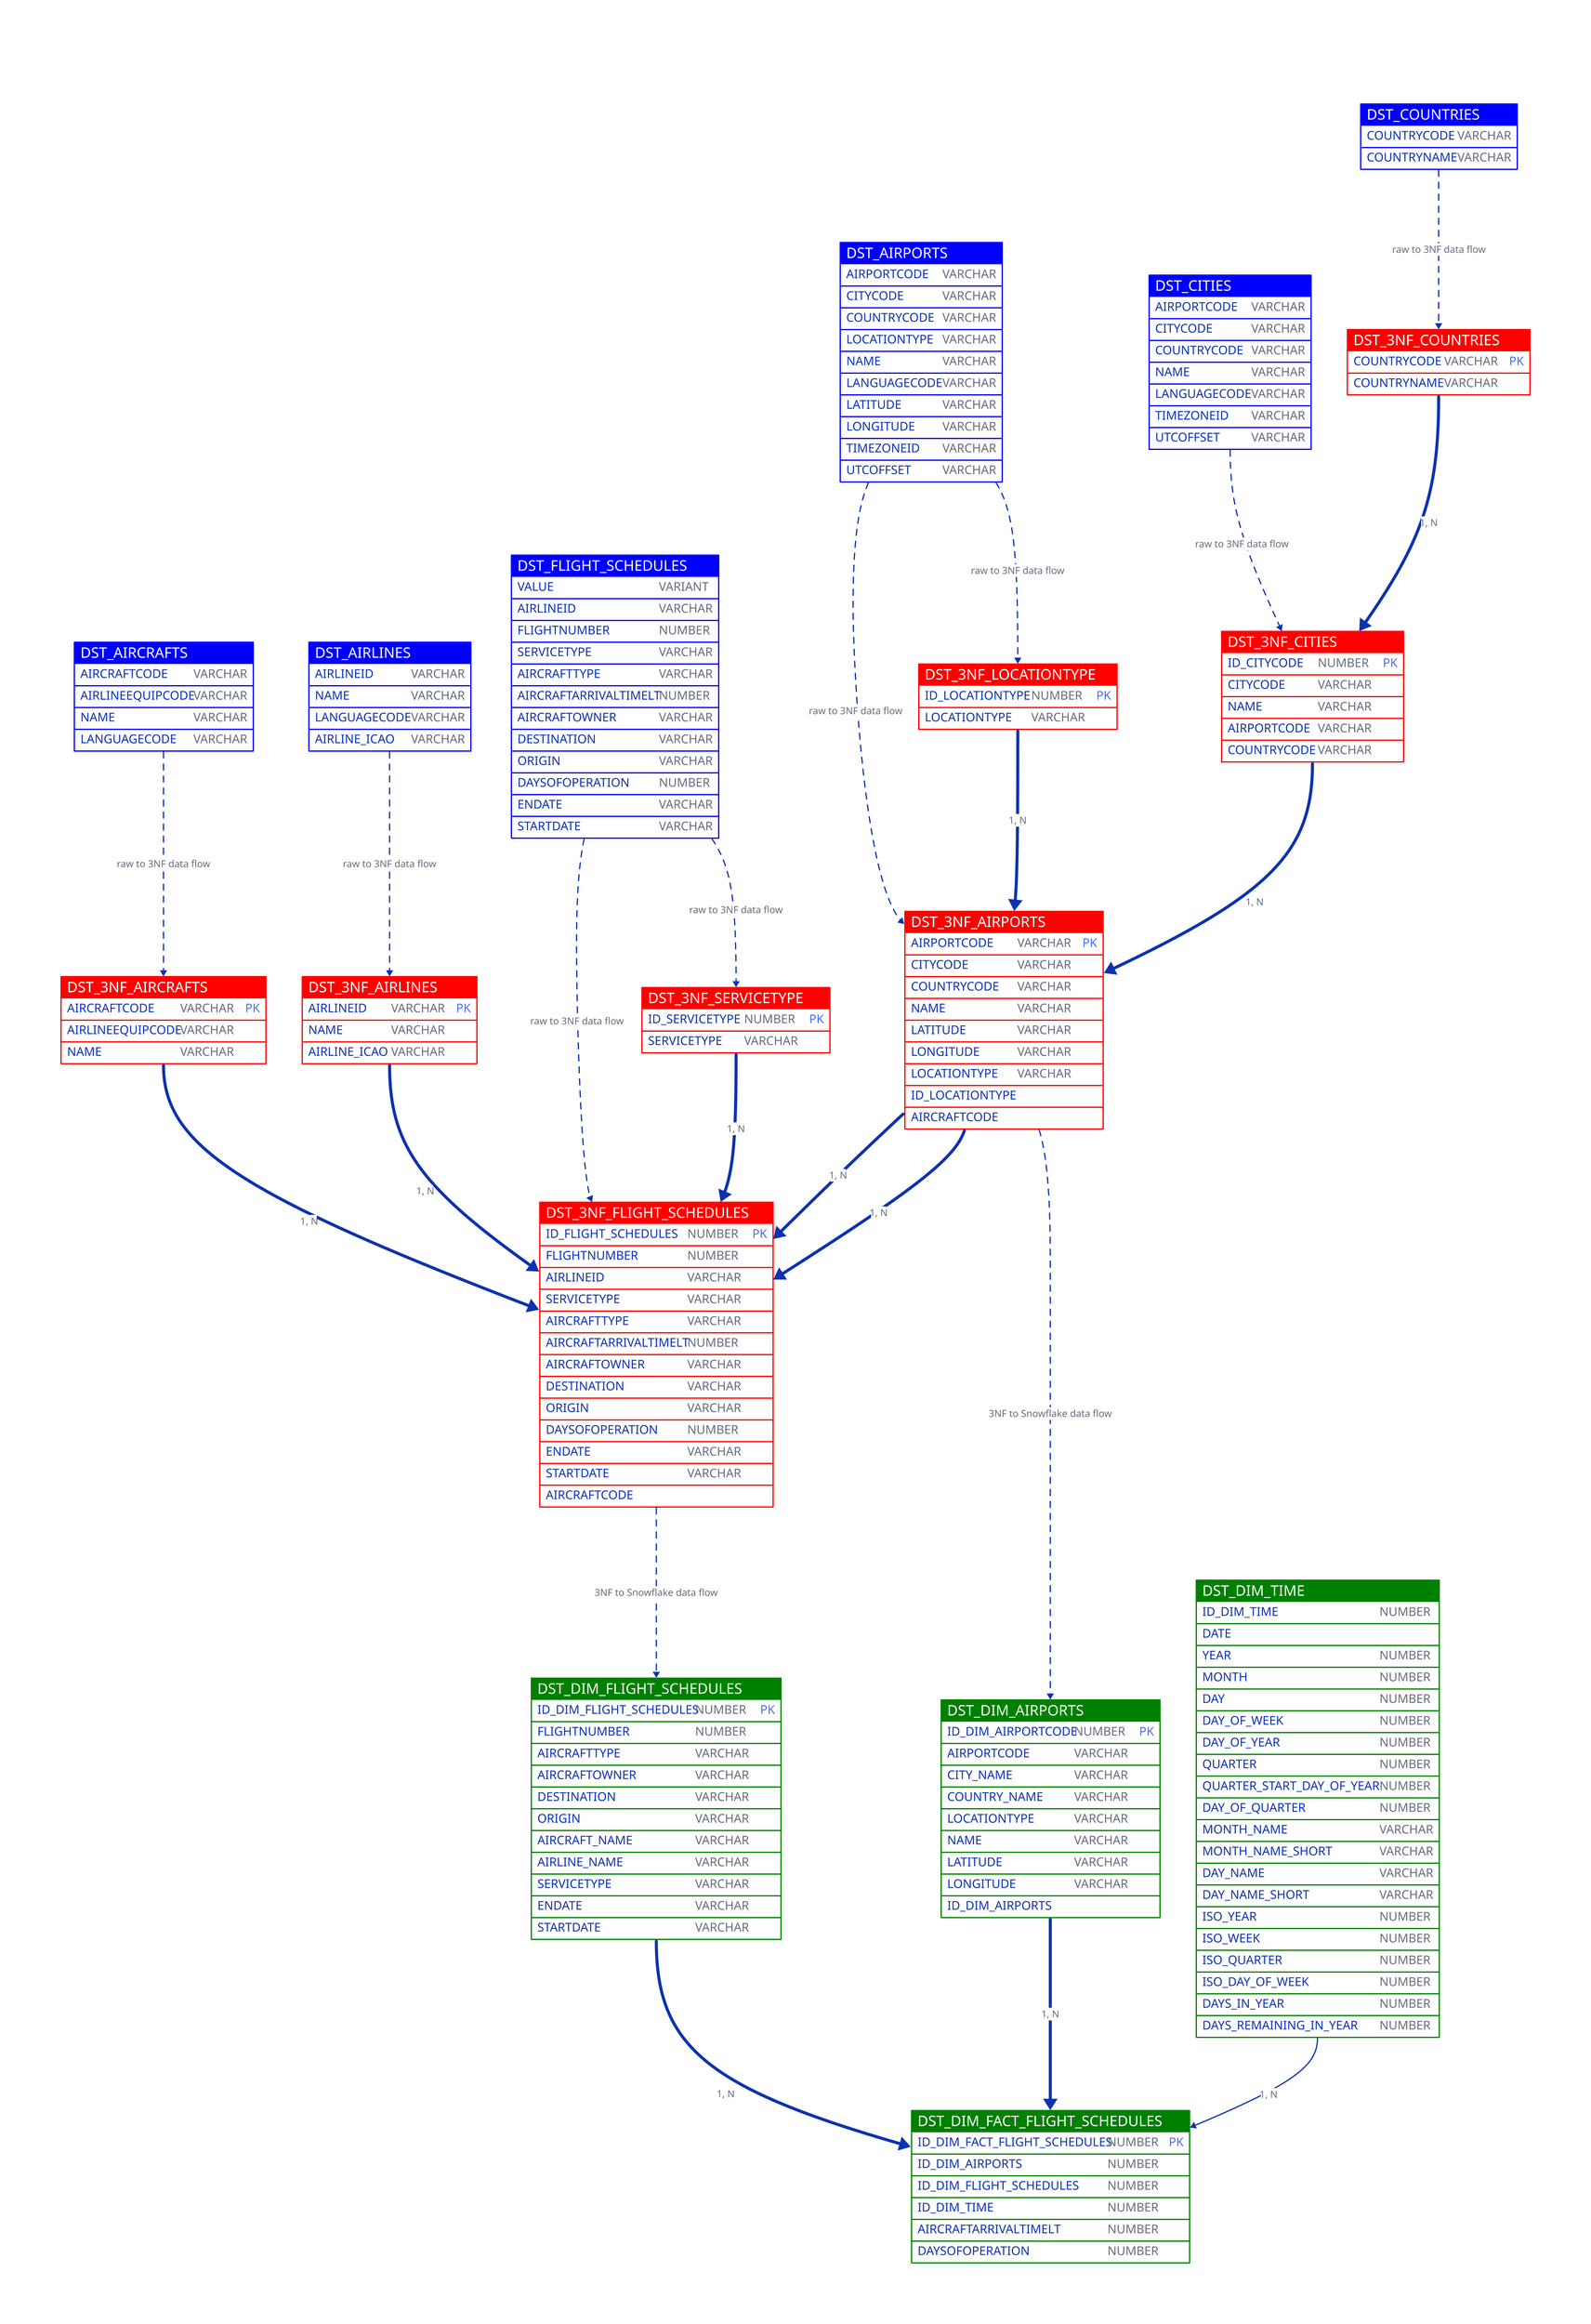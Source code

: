title: |md
  # 'RAW DATA - 3NF DATA MODEL - SNOWFLAKE' DATA MODEL PIPELINE
| { near: top-center }

#RAW DATA TABLES: {

    DST_AIRCRAFTS: {
        shape: sql_table
        style: {fill: blue}
        AIRCRAFTCODE: VARCHAR 
        AIRLINEEQUIPCODE: VARCHAR
        NAME: VARCHAR
        LANGUAGECODE: VARCHAR
    }

    DST_AIRLINES: {
        shape: sql_table
        style: {fill: blue}
        AIRLINEID: VARCHAR 
        NAME: VARCHAR
        LANGUAGECODE: VARCHAR
		AIRLINE_ICAO: VARCHAR
    }
	
    DST_AIRPORTS: {
        shape: sql_table
        style: {fill: blue}
        AIRPORTCODE: VARCHAR 
        CITYCODE: VARCHAR
        COUNTRYCODE: VARCHAR
        LOCATIONTYPE: VARCHAR
		NAME: VARCHAR
		LANGUAGECODE: VARCHAR
		LATITUDE: VARCHAR
		LONGITUDE: VARCHAR
		TIMEZONEID: VARCHAR
		UTCOFFSET: VARCHAR
    }
	
    DST_CITIES: {
        shape: sql_table
        style: {fill: blue}
        AIRPORTCODE: VARCHAR 
        CITYCODE: VARCHAR
		COUNTRYCODE: VARCHAR
        NAME: VARCHAR
        LANGUAGECODE: VARCHAR
		TIMEZONEID: VARCHAR
		UTCOFFSET: VARCHAR
    }
	
    DST_COUNTRIES: {
        shape: sql_table
        style: {fill: blue}
        COUNTRYCODE: VARCHAR 
        COUNTRYNAME: VARCHAR
    }	
	
    DST_FLIGHT_SCHEDULES: {
        shape: sql_table
        style: {fill: blue}
        VALUE: VARIANT 
        AIRLINEID: VARCHAR
		FLIGHTNUMBER: NUMBER
        SERVICETYPE: VARCHAR
        AIRCRAFTTYPE: VARCHAR
		AIRCRAFTARRIVALTIMELT: NUMBER
		AIRCRAFTOWNER: VARCHAR
		DESTINATION: VARCHAR
		ORIGIN: VARCHAR
		DAYSOFOPERATION: NUMBER
		ENDATE: VARCHAR
		STARTDATE: VARCHAR
    }	    
#}

#3NF DATA MODEL: {

    DST_3NF_AIRCRAFTS: {
        shape: sql_table
        style: {fill: red}
        AIRCRAFTCODE: VARCHAR {constraint: [primary_key]}
        AIRLINEEQUIPCODE: VARCHAR
        NAME: VARCHAR
    }

    DST_3NF_AIRLINES: {
        shape: sql_table
        style: {fill: red}
        AIRLINEID: VARCHAR {constraint: [primary_key]}
        NAME: VARCHAR
		AIRLINE_ICAO: VARCHAR
    }
	
    DST_3NF_AIRPORTS: {
        shape: sql_table
        style: {fill: red}
        AIRPORTCODE: VARCHAR {constraint: [primary_key]}
        CITYCODE: VARCHAR
        COUNTRYCODE: VARCHAR
		NAME: VARCHAR
		LATITUDE: VARCHAR
		LONGITUDE: VARCHAR
		LOCATIONTYPE: VARCHAR
    }
	
    DST_3NF_CITIES: {
        shape: sql_table
        style: {fill: red}
		ID_CITYCODE: NUMBER {constraint: [primary_key]}
		CITYCODE: VARCHAR
        NAME: VARCHAR
        AIRPORTCODE: VARCHAR
		COUNTRYCODE: VARCHAR
    }
	
    DST_3NF_COUNTRIES: {
        shape: sql_table
        style: {fill: red}
        COUNTRYCODE: VARCHAR {constraint: [primary_key]}
        COUNTRYNAME: VARCHAR
    }	
	
    DST_3NF_FLIGHT_SCHEDULES: {
        shape: sql_table
        style: {fill: red}
        ID_FLIGHT_SCHEDULES: NUMBER {constraint: [primary_key]}
		FLIGHTNUMBER: NUMBER
		AIRLINEID: VARCHAR
        SERVICETYPE: VARCHAR
        AIRCRAFTTYPE: VARCHAR
		AIRCRAFTARRIVALTIMELT: NUMBER
		AIRCRAFTOWNER: VARCHAR
		DESTINATION: VARCHAR
		ORIGIN: VARCHAR
		DAYSOFOPERATION: NUMBER
		ENDATE: VARCHAR
		STARTDATE: VARCHAR
    }	
	
	DST_3NF_LOCATIONTYPE: {
		shape: sql_table
		style: {fill: red}
		ID_LOCATIONTYPE: NUMBER {constraint: [primary_key]}
		LOCATIONTYPE: VARCHAR
	}
	
	DST_3NF_SERVICETYPE: {
		shape: sql_table
		style: {fill: red}
		ID_SERVICETYPE: NUMBER {constraint: [primary_key]}
		SERVICETYPE: VARCHAR
	}	
	
     
	DST_3NF_LOCATIONTYPE.ID_LOCATIONTYPE -> DST_3NF_AIRPORTS.ID_LOCATIONTYPE: 1, N {style.stroke-width:5}
	DST_3NF_SERVICETYPE.ID_SERVICETYPE -> DST_3NF_FLIGHT_SCHEDULES.SERVICETYPE:1, N {style.stroke-width:5}
	DST_3NF_COUNTRIES.COUNTRYCODE -> DST_3NF_CITIES.COUNTRYCODE: 1, N {style.stroke-width:5}
	DST_3NF_CITIES.CITYCODE -> DST_3NF_AIRPORTS.CITYCODE: 1, N {style.stroke-width:5}
	DST_3NF_AIRLINES.AIRLINEID -> DST_3NF_FLIGHT_SCHEDULES.AIRLINEID: 1, N {style.stroke-width:5}
	DST_3NF_AIRCRAFTS.AIRCRAFTCODE -> DST_3NF_FLIGHT_SCHEDULES.AIRCRAFTCODE: 1, N {style.stroke-width:5}
	DST_3NF_AIRPORTS.AIRCRAFTCODE -> DST_3NF_FLIGHT_SCHEDULES.ORIGIN: 1, N {style.stroke-width:5}
	DST_3NF_AIRPORTS.AIRCRAFTCODE -> DST_3NF_FLIGHT_SCHEDULES.DESTINATION: 1, N {style.stroke-width:5}
	   
#}

#SNOWFLAKE DATA MODEL: {

    DST_DIM_AIRPORTS: {
        shape: sql_table
        style: {fill: green}
		ID_DIM_AIRPORTCODE: NUMBER {constraint: [primary_key]}
        AIRPORTCODE: VARCHAR 
		CITY_NAME: VARCHAR
		COUNTRY_NAME: VARCHAR
		LOCATIONTYPE: VARCHAR
		NAME: VARCHAR	
		LATITUDE: VARCHAR
		LONGITUDE: VARCHAR
		
    }
	
	
    DST_DIM_FLIGHT_SCHEDULES: {
        shape: sql_table
        style: {fill: green}
		ID_DIM_FLIGHT_SCHEDULES: NUMBER {constraint: [primary_key]}
		FLIGHTNUMBER: NUMBER
		AIRCRAFTTYPE: VARCHAR		
		AIRCRAFTOWNER: VARCHAR
		DESTINATION: VARCHAR
		ORIGIN: VARCHAR		
		AIRCRAFT_NAME: VARCHAR
		AIRLINE_NAME: VARCHAR
		SERVICETYPE: VARCHAR
		ENDATE: VARCHAR
		STARTDATE: VARCHAR
    }	
	
	DST_DIM_FACT_FLIGHT_SCHEDULES: {
		shape: sql_table
        style: {fill: green}
		ID_DIM_FACT_FLIGHT_SCHEDULES: NUMBER {constraint: [primary_key]}
		ID_DIM_AIRPORTS: NUMBER
		ID_DIM_FLIGHT_SCHEDULES: NUMBER
		ID_DIM_TIME: NUMBER
		AIRCRAFTARRIVALTIMELT: NUMBER
		DAYSOFOPERATION: NUMBER
	}
	
	DST_DIM_TIME: {
		shape: sql_table
        style: {fill: green}
		ID_DIM_TIME: NUMBER
		DATE: DATE
		YEAR: NUMBER
		MONTH: NUMBER
		DAY: NUMBER
		DAY_OF_WEEK: NUMBER
		DAY_OF_YEAR: NUMBER
		QUARTER: NUMBER
		QUARTER_START_DAY_OF_YEAR: NUMBER
		DAY_OF_QUARTER: NUMBER
		MONTH_NAME: VARCHAR
		MONTH_NAME_SHORT: VARCHAR
		DAY_NAME: VARCHAR
		DAY_NAME_SHORT: VARCHAR
		ISO_YEAR: NUMBER
		ISO_WEEK: NUMBER
		ISO_QUARTER: NUMBER
		ISO_DAY_OF_WEEK: NUMBER
		DAYS_IN_YEAR: NUMBER
		DAYS_REMAINING_IN_YEAR: NUMBER
	
	}
    
	
    
    #generic fact_table
    #countries.id_country -> generic_fact_table.id_country: 1,n  
	#DST_DIM_AIRCRAFTS.ID_DIM_AIRCRAFTS -> DST_DIM_FACT_FLIGHT_SCHEDULES.ID_DIM_AIRCRAFTS: 1, N {style.stroke-width:5}
	#DST_DIM_AIRLINES.ID_DIM_AIRLINES -> DST_DIM_FACT_FLIGHT_SCHEDULES.ID_DIM_AIRLINES: 1, N {style.stroke-width:5}
	DST_DIM_AIRPORTS.ID_DIM_AIRPORTS -> DST_DIM_FACT_FLIGHT_SCHEDULES.ID_DIM_AIRPORTS: 1, N {style.stroke-width:5}
	#DST_DIM_SERVICETYPE.ID_DIM_SERVICETYPE -> DST_DIM_FACT_FLIGHT_SCHEDULES.ID_DIM_SERVICETYPE: 1,N {style.stroke-width:5}
	DST_DIM_FLIGHT_SCHEDULES.ID_DIM_FLIGHT_SCHEDULES -> DST_DIM_FACT_FLIGHT_SCHEDULES.ID_DIM_FLIGHT_SCHEDULES:1, N {style.stroke-width:5}
	DST_DIM_TIME.ID_DIM_TIME -> DST_DIM_FACT_FLIGHT_SCHEDULES.ID_DIM_TIME:1, N
	#DST_DIM_CITIES.ID_DIM_CITIES -> DST_DIM_FACT_FLIGHT_SCHEDULES.ID_DIM_CITIES: 1,N {style.stroke-width:5}
	#DST_DIM_COUNTRIES.ID_DIM_COUNTRIES -> DST_DIM_FACT_FLIGHT_SCHEDULES.ID_DIM_COUNTRIES:1, N {style.stroke-width:5}
	#DST_DIM_LOCATIONTYPE.ID_DIM_LOCATIONTYPE -> DST_DIM_FACT_FLIGHT_SCHEDULES.ID_DIM_LOCATIONTYPE:1, N {style.stroke-width:5}
	  
#}


DST_AIRCRAFTS --> DST_3NF_AIRCRAFTS : raw to 3NF data flow {style.animated:true}
DST_AIRLINES --> DST_3NF_AIRLINES: raw to 3NF data flow {style.animated: true}
DST_COUNTRIES --> DST_3NF_COUNTRIES: raw to 3NF data flow {style.animated: true}
DST_CITIES --> DST_3NF_CITIES: raw to 3NF data flow {style.animated: true}
DST_AIRPORTS --> DST_3NF_AIRPORTS: raw to 3NF data flow {style.animated: true}
DST_AIRPORTS --> DST_3NF_LOCATIONTYPE: raw to 3NF data flow {style.animated: true}
DST_FLIGHT_SCHEDULES --> DST_3NF_FLIGHT_SCHEDULES: raw to 3NF data flow {style.animated: true}
DST_FLIGHT_SCHEDULES --> DST_3NF_SERVICETYPE: raw to 3NF data flow {style.animated: true}

#DST_3NF_AIRCRAFTS --> DST_DIM_AIRCRAFTS: 3NF to Snowflake data flow {style.animated: true}
#DST_3NF_AIRLINES --> DST_DIM_AIRLINES: 3NF to Snowflake data flow {style.animated: true}
#DST_3NF_COUNTRIES --> DST_DIM_COUNTRIES: 3NF to Snowflake data flow {style.animated: true}
#DST_3NF_CITIES --> DST_DIM_CITIES: 3NF to Snowflake data flow {style.animated: true}
DST_3NF_AIRPORTS --> DST_DIM_AIRPORTS: 3NF to Snowflake data flow {style.animated: true}
DST_3NF_FLIGHT_SCHEDULES --> DST_DIM_FLIGHT_SCHEDULES: 3NF to Snowflake data flow {style.animated: true}
#DST_3NF_SERVICETYPE --> DST_DIM_SERVICETYPE: 3NF to Snowflake data flow {style.animated: true}
#DST_DIM_AIRPORTS --> DST_DIM_LOCATIONTYPE: 3NF to Snowflake data flow {style.animated: true}
#DST_3NF_LOCATIONTYPE --> DST_DIM_LOCATIONTYPE: 3NF to Snowflake data flow {style.animated: true}

#DST_DIM_AIRCRAFTS --> DST_DIM_FACT_FLIGHT_SCHEDULES: fact table data flow {style.animated: true}
#DST_DIM_AIRLINES --> DST_DIM_FACT_FLIGHT_SCHEDULES: fact table data flow {style.animated: true}
#DST_DIM_COUNTRIES --> DST_DIM_FACT_FLIGHT_SCHEDULES: fact table data flow {style.animated: true}
#DST_DIM_CITIES --> DST_DIM_FACT_FLIGHT_SCHEDULES: fact table data flow {style.animated: true}
#DST_DIM_AIRPORTS --> DST_DIM_FACT_FLIGHT_SCHEDULES: fact table data flow {style.animated: true}
#DST_DIM_FLIGHT_SCHEDULES --> DST_DIM_FACT_FLIGHT_SCHEDULES: fact table data flow {style.animated: true}
#DST_DIM_SERVICETYPE --> DST_DIM_FACT_FLIGHT_SCHEDULES: fact table data flow {style.animated: true}
#DST_DIM_LOCATIONTYPE --> DST_DIM_FACT_FLIGHT_SCHEDULES: fact table data flow {style.animated: true}



